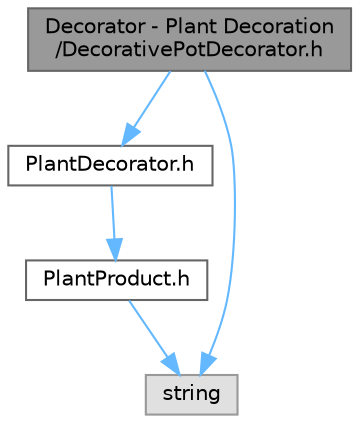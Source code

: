 digraph "Decorator - Plant Decoration/DecorativePotDecorator.h"
{
 // INTERACTIVE_SVG=YES
 // LATEX_PDF_SIZE
  bgcolor="transparent";
  edge [fontname=Helvetica,fontsize=10,labelfontname=Helvetica,labelfontsize=10];
  node [fontname=Helvetica,fontsize=10,shape=box,height=0.2,width=0.4];
  Node1 [id="Node000001",label="Decorator - Plant Decoration\l/DecorativePotDecorator.h",height=0.2,width=0.4,color="gray40", fillcolor="grey60", style="filled", fontcolor="black",tooltip="Header file for the DecorativePotDecorator concrete decorator class."];
  Node1 -> Node2 [id="edge1_Node000001_Node000002",color="steelblue1",style="solid",tooltip=" "];
  Node2 [id="Node000002",label="PlantDecorator.h",height=0.2,width=0.4,color="grey40", fillcolor="white", style="filled",URL="$_plant_decorator_8h.html",tooltip="Header file for the PlantDecorator abstract decorator class."];
  Node2 -> Node3 [id="edge2_Node000002_Node000003",color="steelblue1",style="solid",tooltip=" "];
  Node3 [id="Node000003",label="PlantProduct.h",height=0.2,width=0.4,color="grey40", fillcolor="white", style="filled",URL="$_plant_product_8h.html",tooltip="Header file for the PlantProduct abstract base class."];
  Node3 -> Node4 [id="edge3_Node000003_Node000004",color="steelblue1",style="solid",tooltip=" "];
  Node4 [id="Node000004",label="string",height=0.2,width=0.4,color="grey60", fillcolor="#E0E0E0", style="filled",tooltip=" "];
  Node1 -> Node4 [id="edge4_Node000001_Node000004",color="steelblue1",style="solid",tooltip=" "];
}
